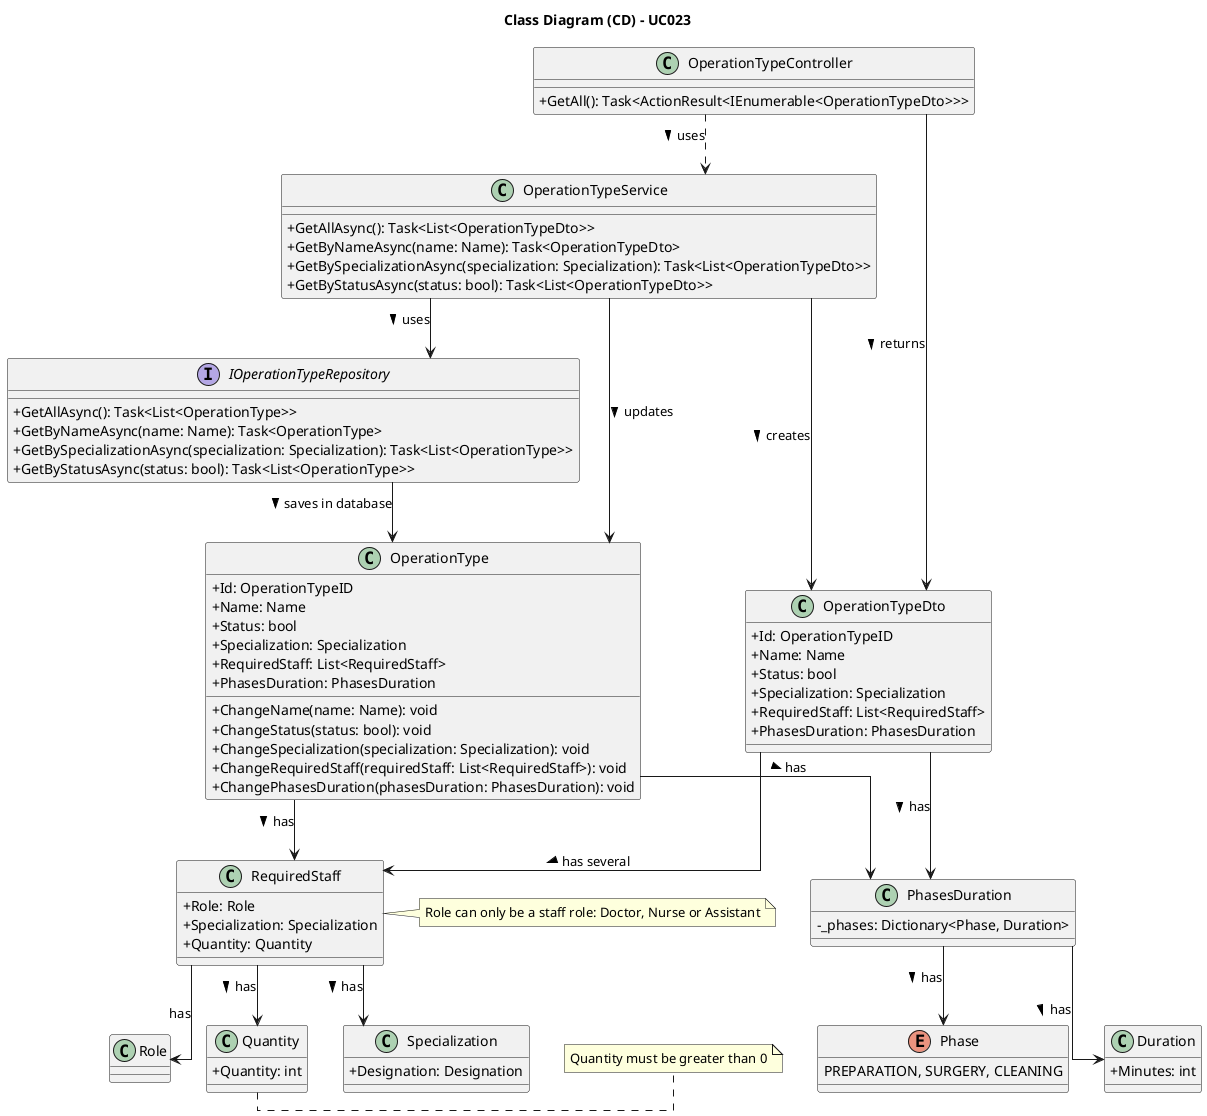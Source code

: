@startuml uc023-class-diagram

skinparam packageStyle rectangle
skinparam shadowing false
skinparam classAttributeIconSize 0
skinparam linetype ortho

left to right direction
top to bottom direction

title Class Diagram (CD) - UC023

class OperationTypeController {
    +GetAll(): Task<ActionResult<IEnumerable<OperationTypeDto>>>
}

class OperationTypeService {
    +GetAllAsync(): Task<List<OperationTypeDto>>
    +GetByNameAsync(name: Name): Task<OperationTypeDto>
    +GetBySpecializationAsync(specialization: Specialization): Task<List<OperationTypeDto>>
    +GetByStatusAsync(status: bool): Task<List<OperationTypeDto>>
}

interface IOperationTypeRepository {
    +GetAllAsync(): Task<List<OperationType>>
    +GetByNameAsync(name: Name): Task<OperationType>
    +GetBySpecializationAsync(specialization: Specialization): Task<List<OperationType>>
    +GetByStatusAsync(status: bool): Task<List<OperationType>>
}

class OperationType {
    +Id: OperationTypeID
    +Name: Name
    +Status: bool
    +Specialization: Specialization
    +RequiredStaff: List<RequiredStaff>
    +PhasesDuration: PhasesDuration
    +ChangeName(name: Name): void
    +ChangeStatus(status: bool): void
    +ChangeSpecialization(specialization: Specialization): void
    +ChangeRequiredStaff(requiredStaff: List<RequiredStaff>): void
    +ChangePhasesDuration(phasesDuration: PhasesDuration): void
}

class OperationTypeDto {
    +Id: OperationTypeID
    +Name: Name
    +Status: bool
    +Specialization: Specialization
    +RequiredStaff: List<RequiredStaff>
    +PhasesDuration: PhasesDuration
}

class RequiredStaff {
    +Role: Role
    +Specialization: Specialization
    +Quantity: Quantity
}
note right of RequiredStaff
    Role can only be a staff role: Doctor, Nurse or Assistant
end note

class Quantity {
    +Quantity: int
}
note right of Quantity
    Quantity must be greater than 0
end note

class Specialization {
    +Designation: Designation
}

class PhasesDuration {
    - _phases: Dictionary<Phase, Duration>
}

enum Phase {
    PREPARATION, SURGERY, CLEANING
}

class Duration {
    +Minutes: int
}

' class Name {
'     +Name: string
' }

' class OperationTypeID {
'     +Id: Guid
' }

' enum Role {
'     ADMIN, DOCTOR, NURSE, TECHNICIAN, PATIENT
' }

OperationTypeController .> OperationTypeService : > uses
OperationTypeController ----> OperationTypeDto : > returns

OperationTypeService -> IOperationTypeRepository : > uses
OperationTypeService ---> OperationType : > updates
OperationTypeService ---> OperationTypeDto : > creates

IOperationTypeRepository --> OperationType : > saves in database

' OperationType --> OperationTypeID : > has
' OperationType --> Name : > has
' OperationType --> Specialization : > has
OperationType --> RequiredStaff : > has
OperationType --> PhasesDuration : > has

' OperationTypeDto --> OperationTypeID : > has
' OperationTypeDto --> Name : > has
' OperationTypeDto --> Specialization : > has
OperationTypeDto --> RequiredStaff : > has several
OperationTypeDto --> PhasesDuration : > has

RequiredStaff --> Role: has
RequiredStaff --> Specialization : > has
RequiredStaff --> Quantity : > has

PhasesDuration --> Phase : > has
PhasesDuration --> Duration : > has

@enduml